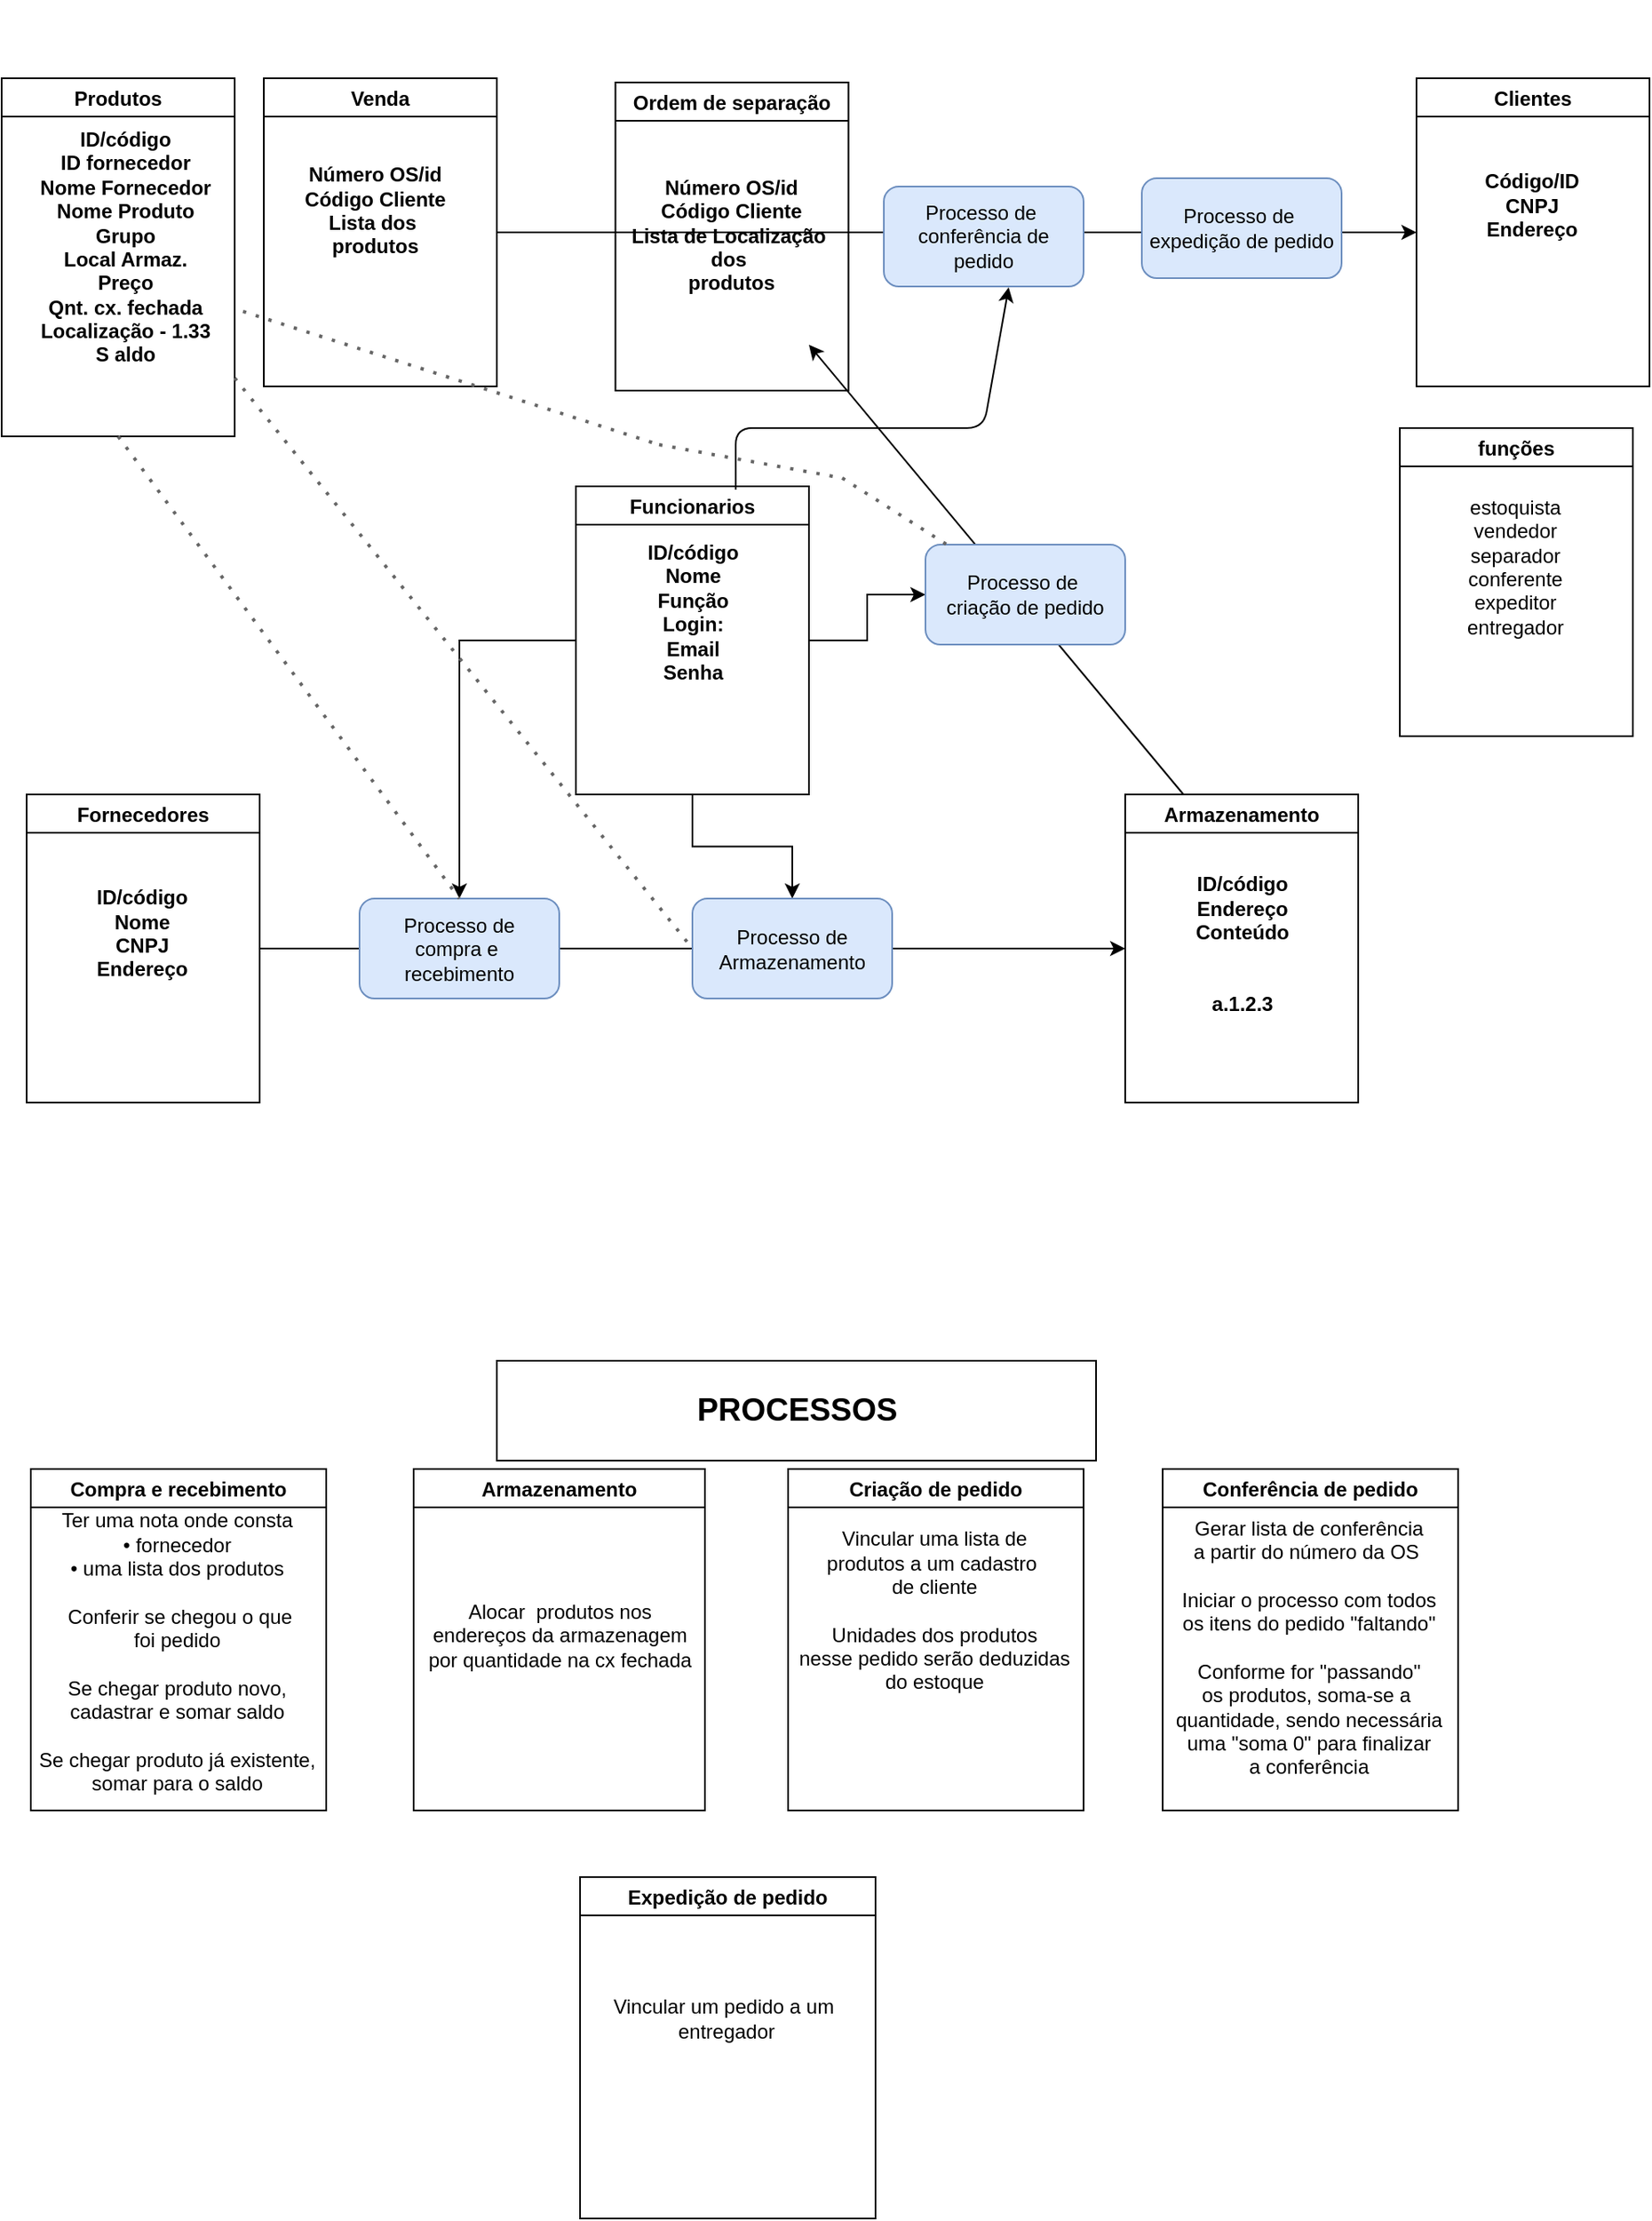 <mxfile version="14.9.8" type="github"><diagram name="Page-1" id="a7904f86-f2b4-8e86-fa97-74104820619b"><mxGraphModel dx="862" dy="1372" grid="1" gridSize="10" guides="1" tooltips="1" connect="1" arrows="1" fold="1" page="1" pageScale="1" pageWidth="1100" pageHeight="850" background="none" math="0" shadow="0"><root><mxCell id="0"/><mxCell id="1" parent="0"/><mxCell id="1UBJReAV8duA_P_XSmKE-22" style="edgeStyle=orthogonalEdgeStyle;rounded=0;orthogonalLoop=1;jettySize=auto;html=1;entryX=0.5;entryY=0;entryDx=0;entryDy=0;" parent="1" source="1UBJReAV8duA_P_XSmKE-1" target="1UBJReAV8duA_P_XSmKE-21" edge="1"><mxGeometry relative="1" as="geometry"/></mxCell><mxCell id="1UBJReAV8duA_P_XSmKE-28" style="edgeStyle=orthogonalEdgeStyle;rounded=0;orthogonalLoop=1;jettySize=auto;html=1;" parent="1" source="1UBJReAV8duA_P_XSmKE-1" target="1UBJReAV8duA_P_XSmKE-27" edge="1"><mxGeometry relative="1" as="geometry"/></mxCell><mxCell id="1UBJReAV8duA_P_XSmKE-30" style="edgeStyle=orthogonalEdgeStyle;rounded=0;orthogonalLoop=1;jettySize=auto;html=1;entryX=0.5;entryY=0;entryDx=0;entryDy=0;" parent="1" source="1UBJReAV8duA_P_XSmKE-1" target="1UBJReAV8duA_P_XSmKE-29" edge="1"><mxGeometry relative="1" as="geometry"/></mxCell><mxCell id="1UBJReAV8duA_P_XSmKE-1" value="Funcionarios" style="swimlane;" parent="1" vertex="1"><mxGeometry x="475" y="215" width="140" height="185" as="geometry"><mxRectangle x="600" y="215" width="130" height="23" as="alternateBounds"/></mxGeometry></mxCell><mxCell id="1UBJReAV8duA_P_XSmKE-5" value="&lt;b&gt;ID/código&lt;/b&gt;&lt;b&gt;&lt;br&gt;Nome&lt;br&gt;Função&lt;br&gt;Login:&lt;br&gt;Email&lt;br&gt;Senha&lt;br&gt;&lt;br&gt;&lt;br&gt;&lt;/b&gt;" style="text;html=1;align=center;verticalAlign=middle;resizable=0;points=[];autosize=1;strokeColor=none;" parent="1UBJReAV8duA_P_XSmKE-1" vertex="1"><mxGeometry x="35" y="30" width="70" height="120" as="geometry"/></mxCell><mxCell id="1UBJReAV8duA_P_XSmKE-18" style="edgeStyle=orthogonalEdgeStyle;rounded=0;orthogonalLoop=1;jettySize=auto;html=1;entryX=0;entryY=0.5;entryDx=0;entryDy=0;" parent="1" source="1UBJReAV8duA_P_XSmKE-3" target="1UBJReAV8duA_P_XSmKE-6" edge="1"><mxGeometry relative="1" as="geometry"/></mxCell><mxCell id="1UBJReAV8duA_P_XSmKE-3" value="Fornecedores" style="swimlane;" parent="1" vertex="1"><mxGeometry x="145" y="400" width="140" height="185" as="geometry"/></mxCell><mxCell id="1UBJReAV8duA_P_XSmKE-4" value="&lt;p style=&quot;margin: 4px 0px 0px&quot;&gt;&lt;/p&gt;&lt;p style=&quot;margin: 0px 0px 0px 8px&quot;&gt;&lt;b&gt;&lt;br&gt;&lt;/b&gt;&lt;/p&gt;&lt;p style=&quot;margin: 0px 0px 0px 8px&quot;&gt;&lt;b&gt;&lt;br&gt;&lt;/b&gt;&lt;/p&gt;&lt;p style=&quot;margin: 0px 0px 0px 8px&quot;&gt;&lt;b&gt;&lt;br&gt;&lt;/b&gt;&lt;/p&gt;&lt;p style=&quot;margin: 0px 0px 0px 8px&quot;&gt;&lt;b&gt;&lt;br&gt;&lt;/b&gt;&lt;/p&gt;&lt;p style=&quot;margin: 0px 0px 0px 8px&quot;&gt;&lt;b&gt;&lt;br&gt;&lt;/b&gt;&lt;/p&gt;&lt;p style=&quot;margin: 0px 0px 0px 8px&quot;&gt;&lt;b&gt;ID/código&lt;/b&gt;&lt;b&gt;&lt;br&gt;&lt;/b&gt;&lt;/p&gt;&lt;p style=&quot;margin: 0px 0px 0px 8px&quot;&gt;&lt;b&gt;Nome&lt;/b&gt;&lt;/p&gt;&lt;p style=&quot;margin: 0px 0px 0px 8px&quot;&gt;&lt;b&gt;CNPJ&lt;/b&gt;&lt;br&gt;&lt;/p&gt;&lt;p style=&quot;margin: 0px 0px 0px 8px&quot;&gt;&lt;b&gt;Endereço&lt;/b&gt;&lt;/p&gt;&lt;p style=&quot;margin: 0px 0px 0px 8px&quot;&gt;&lt;b&gt;&lt;br&gt;&lt;/b&gt;&lt;/p&gt;&lt;p style=&quot;margin: 0px 0px 0px 8px&quot;&gt;&lt;br&gt;&lt;/p&gt;" style="text;html=1;align=center;verticalAlign=middle;resizable=0;points=[];autosize=1;strokeColor=none;" parent="1UBJReAV8duA_P_XSmKE-3" vertex="1"><mxGeometry x="25" y="-20" width="80" height="160" as="geometry"/></mxCell><mxCell id="1UBJReAV8duA_P_XSmKE-6" value="Armazenamento" style="swimlane;" parent="1" vertex="1"><mxGeometry x="805" y="400" width="140" height="185" as="geometry"><mxRectangle x="805" y="400" width="130" height="23" as="alternateBounds"/></mxGeometry></mxCell><mxCell id="1UBJReAV8duA_P_XSmKE-7" value="&lt;b&gt;ID/código&lt;/b&gt;&lt;b&gt;&lt;br&gt;Endereço&lt;br&gt;Conteúdo&lt;br&gt;&lt;br&gt;&lt;br&gt;a.1.2.3&lt;br&gt;&lt;/b&gt;" style="text;html=1;align=center;verticalAlign=middle;resizable=0;points=[];autosize=1;strokeColor=none;" parent="1UBJReAV8duA_P_XSmKE-6" vertex="1"><mxGeometry x="35" y="45" width="70" height="90" as="geometry"/></mxCell><mxCell id="1UBJReAV8duA_P_XSmKE-9" value="Produtos" style="swimlane;" parent="1" vertex="1"><mxGeometry x="130" y="-30" width="140" height="215" as="geometry"/></mxCell><mxCell id="1UBJReAV8duA_P_XSmKE-10" value="&lt;p style=&quot;margin: 4px 0px 0px&quot;&gt;&lt;/p&gt;&lt;p style=&quot;margin: 0px 0px 0px 8px&quot;&gt;&lt;b&gt;&lt;br&gt;&lt;/b&gt;&lt;/p&gt;&lt;p style=&quot;margin: 0px 0px 0px 8px&quot;&gt;&lt;b&gt;&lt;br&gt;&lt;/b&gt;&lt;/p&gt;&lt;p style=&quot;margin: 0px 0px 0px 8px&quot;&gt;&lt;b&gt;&lt;br&gt;&lt;/b&gt;&lt;/p&gt;&lt;p style=&quot;margin: 0px 0px 0px 8px&quot;&gt;&lt;b&gt;&lt;br&gt;&lt;/b&gt;&lt;/p&gt;&lt;p style=&quot;margin: 0px 0px 0px 8px&quot;&gt;&lt;b&gt;&lt;br&gt;&lt;/b&gt;&lt;/p&gt;&lt;p style=&quot;margin: 0px 0px 0px 8px&quot;&gt;&lt;b&gt;ID/código&lt;/b&gt;&lt;b&gt;&lt;br&gt;&lt;/b&gt;&lt;/p&gt;&lt;p style=&quot;margin: 0px 0px 0px 8px&quot;&gt;&lt;b&gt;ID fornecedor&lt;/b&gt;&lt;/p&gt;&lt;p style=&quot;margin: 0px 0px 0px 8px&quot;&gt;&lt;b&gt;Nome Fornecedor&lt;/b&gt;&lt;/p&gt;&lt;p style=&quot;margin: 0px 0px 0px 8px&quot;&gt;&lt;b&gt;Nome Produto&lt;/b&gt;&lt;/p&gt;&lt;p style=&quot;margin: 0px 0px 0px 8px&quot;&gt;&lt;b&gt;Grupo&lt;/b&gt;&lt;/p&gt;&lt;p style=&quot;margin: 0px 0px 0px 8px&quot;&gt;&lt;b&gt;Local Armaz.&lt;/b&gt;&lt;/p&gt;&lt;p style=&quot;margin: 0px 0px 0px 8px&quot;&gt;&lt;b&gt;Preço&lt;/b&gt;&lt;/p&gt;&lt;p style=&quot;margin: 0px 0px 0px 8px&quot;&gt;&lt;b&gt;Qnt. cx. fechada&lt;/b&gt;&lt;/p&gt;&lt;p style=&quot;margin: 0px 0px 0px 8px&quot;&gt;&lt;b&gt;Localização - 1.33&lt;/b&gt;&lt;/p&gt;&lt;p style=&quot;margin: 0px 0px 0px 8px&quot;&gt;&lt;b&gt;S&amp;nbsp;&lt;/b&gt;&lt;b&gt;aldo&lt;/b&gt;&lt;/p&gt;&lt;p style=&quot;margin: 0px 0px 0px 8px&quot;&gt;&lt;br&gt;&lt;/p&gt;&lt;p style=&quot;margin: 0px 0px 0px 8px&quot;&gt;&lt;b&gt;&lt;br&gt;&lt;/b&gt;&lt;/p&gt;&lt;p style=&quot;margin: 0px 0px 0px 8px&quot;&gt;&lt;br&gt;&lt;/p&gt;" style="text;html=1;align=center;verticalAlign=middle;resizable=0;points=[];autosize=1;strokeColor=none;" parent="1UBJReAV8duA_P_XSmKE-9" vertex="1"><mxGeometry x="5" y="-45" width="130" height="260" as="geometry"/></mxCell><mxCell id="1UBJReAV8duA_P_XSmKE-38" style="edgeStyle=orthogonalEdgeStyle;rounded=0;orthogonalLoop=1;jettySize=auto;html=1;entryX=0;entryY=0.5;entryDx=0;entryDy=0;" parent="1" source="1UBJReAV8duA_P_XSmKE-12" target="1UBJReAV8duA_P_XSmKE-15" edge="1"><mxGeometry relative="1" as="geometry"/></mxCell><mxCell id="1UBJReAV8duA_P_XSmKE-12" value="Venda" style="swimlane;" parent="1" vertex="1"><mxGeometry x="287.5" y="-30" width="140" height="185" as="geometry"/></mxCell><mxCell id="1UBJReAV8duA_P_XSmKE-13" value="&lt;p style=&quot;margin: 4px 0px 0px&quot;&gt;&lt;/p&gt;&lt;p style=&quot;margin: 0px 0px 0px 8px&quot;&gt;&lt;b&gt;&lt;br&gt;&lt;/b&gt;&lt;/p&gt;&lt;p style=&quot;margin: 0px 0px 0px 8px&quot;&gt;&lt;b&gt;&lt;br&gt;&lt;/b&gt;&lt;/p&gt;&lt;p style=&quot;margin: 0px 0px 0px 8px&quot;&gt;&lt;b&gt;&lt;br&gt;&lt;/b&gt;&lt;/p&gt;&lt;p style=&quot;margin: 0px 0px 0px 8px&quot;&gt;&lt;b&gt;&lt;br&gt;&lt;/b&gt;&lt;/p&gt;&lt;p style=&quot;margin: 0px 0px 0px 8px&quot;&gt;&lt;b&gt;&lt;br&gt;&lt;/b&gt;&lt;/p&gt;&lt;p style=&quot;margin: 0px 0px 0px 8px&quot;&gt;&lt;b&gt;Número OS/id&lt;/b&gt;&lt;b&gt;&lt;br&gt;&lt;/b&gt;&lt;/p&gt;&lt;p style=&quot;margin: 0px 0px 0px 8px&quot;&gt;&lt;b&gt;Código Cliente&lt;/b&gt;&lt;/p&gt;&lt;p style=&quot;margin: 0px 0px 0px 8px&quot;&gt;&lt;b&gt;Lista&amp;nbsp;&lt;/b&gt;&lt;b&gt;dos&amp;nbsp;&lt;/b&gt;&lt;/p&gt;&lt;p style=&quot;margin: 0px 0px 0px 8px&quot;&gt;&lt;b&gt;produtos&lt;/b&gt;&lt;/p&gt;&lt;p style=&quot;margin: 0px 0px 0px 8px&quot;&gt;&lt;b&gt;&lt;br&gt;&lt;/b&gt;&lt;/p&gt;&lt;p style=&quot;margin: 0px 0px 0px 8px&quot;&gt;&lt;b&gt;&lt;br&gt;&lt;/b&gt;&lt;/p&gt;&lt;p style=&quot;margin: 0px 0px 0px 8px&quot;&gt;&lt;br&gt;&lt;/p&gt;" style="text;html=1;align=center;verticalAlign=middle;resizable=0;points=[];autosize=1;strokeColor=none;" parent="1UBJReAV8duA_P_XSmKE-12" vertex="1"><mxGeometry x="7.5" y="-27.5" width="110" height="180" as="geometry"/></mxCell><mxCell id="1UBJReAV8duA_P_XSmKE-15" value="Clientes" style="swimlane;" parent="1" vertex="1"><mxGeometry x="980" y="-30" width="140" height="185" as="geometry"><mxRectangle x="920" y="-30" width="80" height="23" as="alternateBounds"/></mxGeometry></mxCell><mxCell id="1UBJReAV8duA_P_XSmKE-16" value="&lt;p style=&quot;margin: 4px 0px 0px&quot;&gt;&lt;/p&gt;&lt;p style=&quot;margin: 0px 0px 0px 8px&quot;&gt;&lt;b&gt;&lt;br&gt;&lt;/b&gt;&lt;/p&gt;&lt;p style=&quot;margin: 0px 0px 0px 8px&quot;&gt;&lt;b&gt;&lt;br&gt;&lt;/b&gt;&lt;/p&gt;&lt;p style=&quot;margin: 0px 0px 0px 8px&quot;&gt;&lt;b&gt;&lt;br&gt;&lt;/b&gt;&lt;/p&gt;&lt;p style=&quot;margin: 0px 0px 0px 8px&quot;&gt;&lt;br&gt;&lt;/p&gt;&lt;p style=&quot;margin: 0px 0px 0px 8px&quot;&gt;&lt;b&gt;Código/ID&lt;/b&gt;&lt;/p&gt;&lt;p style=&quot;margin: 0px 0px 0px 8px&quot;&gt;&lt;b&gt;CNPJ&lt;/b&gt;&lt;/p&gt;&lt;p style=&quot;margin: 0px 0px 0px 8px&quot;&gt;&lt;b&gt;Endereço&lt;/b&gt;&lt;/p&gt;&lt;p style=&quot;margin: 0px 0px 0px 8px&quot;&gt;&lt;b&gt;&lt;br&gt;&lt;/b&gt;&lt;/p&gt;&lt;p style=&quot;margin: 0px 0px 0px 8px&quot;&gt;&lt;br&gt;&lt;/p&gt;" style="text;html=1;align=center;verticalAlign=middle;resizable=0;points=[];autosize=1;strokeColor=none;" parent="1UBJReAV8duA_P_XSmKE-15" vertex="1"><mxGeometry x="25" y="-10" width="80" height="140" as="geometry"/></mxCell><mxCell id="1UBJReAV8duA_P_XSmKE-21" value="Processo de&lt;br&gt;Armazenamento" style="rounded=1;whiteSpace=wrap;html=1;fillColor=#dae8fc;strokeColor=#6c8ebf;" parent="1" vertex="1"><mxGeometry x="545" y="462.5" width="120" height="60" as="geometry"/></mxCell><mxCell id="1UBJReAV8duA_P_XSmKE-26" value="" style="endArrow=classic;html=1;exitX=0.25;exitY=0;exitDx=0;exitDy=0;" parent="1" source="1UBJReAV8duA_P_XSmKE-6" edge="1"><mxGeometry width="50" height="50" relative="1" as="geometry"><mxPoint x="805" y="400" as="sourcePoint"/><mxPoint x="615" y="130" as="targetPoint"/></mxGeometry></mxCell><mxCell id="1UBJReAV8duA_P_XSmKE-27" value="Processo de&amp;nbsp;&lt;br&gt;criação de pedido" style="rounded=1;whiteSpace=wrap;html=1;fillColor=#dae8fc;strokeColor=#6c8ebf;" parent="1" vertex="1"><mxGeometry x="685" y="250" width="120" height="60" as="geometry"/></mxCell><mxCell id="1UBJReAV8duA_P_XSmKE-29" value="Processo de&lt;br&gt;compra e&amp;nbsp;&lt;br&gt;recebimento" style="rounded=1;whiteSpace=wrap;html=1;fillColor=#dae8fc;strokeColor=#6c8ebf;" parent="1" vertex="1"><mxGeometry x="345" y="462.5" width="120" height="60" as="geometry"/></mxCell><mxCell id="1UBJReAV8duA_P_XSmKE-31" value="" style="endArrow=none;dashed=1;html=1;dashPattern=1 3;strokeWidth=2;exitX=0.5;exitY=1;exitDx=0;exitDy=0;entryX=0.5;entryY=0;entryDx=0;entryDy=0;fillColor=#f5f5f5;strokeColor=#666666;" parent="1" source="1UBJReAV8duA_P_XSmKE-9" target="1UBJReAV8duA_P_XSmKE-29" edge="1"><mxGeometry width="50" height="50" relative="1" as="geometry"><mxPoint x="455" y="240" as="sourcePoint"/><mxPoint x="505" y="190" as="targetPoint"/></mxGeometry></mxCell><mxCell id="1UBJReAV8duA_P_XSmKE-32" value="" style="endArrow=none;dashed=1;html=1;dashPattern=1 3;strokeWidth=2;exitX=0.5;exitY=1;exitDx=0;exitDy=0;entryX=0;entryY=0.5;entryDx=0;entryDy=0;fillColor=#f5f5f5;strokeColor=#666666;" parent="1" target="1UBJReAV8duA_P_XSmKE-21" edge="1"><mxGeometry width="50" height="50" relative="1" as="geometry"><mxPoint x="270" y="150" as="sourcePoint"/><mxPoint x="475" y="457.5" as="targetPoint"/></mxGeometry></mxCell><mxCell id="1UBJReAV8duA_P_XSmKE-34" value="" style="endArrow=none;dashed=1;html=1;dashPattern=1 3;strokeWidth=2;fillColor=#f5f5f5;strokeColor=#666666;" parent="1" edge="1"><mxGeometry width="50" height="50" relative="1" as="geometry"><mxPoint x="275" y="110" as="sourcePoint"/><mxPoint x="525" y="190" as="targetPoint"/></mxGeometry></mxCell><mxCell id="1UBJReAV8duA_P_XSmKE-35" value="" style="endArrow=none;dashed=1;html=1;dashPattern=1 3;strokeWidth=2;fillColor=#f5f5f5;strokeColor=#666666;" parent="1" edge="1"><mxGeometry width="50" height="50" relative="1" as="geometry"><mxPoint x="525" y="190" as="sourcePoint"/><mxPoint x="635" y="210" as="targetPoint"/></mxGeometry></mxCell><mxCell id="1UBJReAV8duA_P_XSmKE-36" value="" style="endArrow=none;dashed=1;html=1;dashPattern=1 3;strokeWidth=2;fillColor=#f5f5f5;strokeColor=#666666;" parent="1" target="1UBJReAV8duA_P_XSmKE-27" edge="1"><mxGeometry width="50" height="50" relative="1" as="geometry"><mxPoint x="635" y="210" as="sourcePoint"/><mxPoint x="745" y="230" as="targetPoint"/></mxGeometry></mxCell><mxCell id="1UBJReAV8duA_P_XSmKE-39" value="Processo de&amp;nbsp;&lt;br&gt;conferência de pedido" style="rounded=1;whiteSpace=wrap;html=1;fillColor=#dae8fc;strokeColor=#6c8ebf;" parent="1" vertex="1"><mxGeometry x="660" y="35" width="120" height="60" as="geometry"/></mxCell><mxCell id="1UBJReAV8duA_P_XSmKE-40" value="" style="endArrow=classic;html=1;exitX=0.686;exitY=0.011;exitDx=0;exitDy=0;exitPerimeter=0;entryX=0.625;entryY=1.008;entryDx=0;entryDy=0;entryPerimeter=0;" parent="1" source="1UBJReAV8duA_P_XSmKE-1" target="1UBJReAV8duA_P_XSmKE-39" edge="1"><mxGeometry width="50" height="50" relative="1" as="geometry"><mxPoint x="615" y="270" as="sourcePoint"/><mxPoint x="715" y="180" as="targetPoint"/><Array as="points"><mxPoint x="571" y="180"/><mxPoint x="720" y="180"/></Array></mxGeometry></mxCell><mxCell id="1UBJReAV8duA_P_XSmKE-46" value="Compra e recebimento" style="swimlane;" parent="1" vertex="1"><mxGeometry x="147.5" y="805" width="177.5" height="205" as="geometry"/></mxCell><mxCell id="1UBJReAV8duA_P_XSmKE-47" value="Ter uma nota onde consta&lt;br&gt;• fornecedor&lt;br&gt;• uma lista dos produtos&lt;br&gt;&lt;br&gt;&amp;nbsp;Conferir se chegou o que &lt;br&gt;foi pedido&lt;br&gt;&lt;br&gt;Se chegar produto novo,&lt;br&gt;cadastrar e somar saldo&lt;br&gt;&lt;br&gt;Se chegar produto já existente,&lt;br&gt;somar para o saldo" style="text;html=1;align=center;verticalAlign=middle;resizable=0;points=[];autosize=1;strokeColor=none;" parent="1UBJReAV8duA_P_XSmKE-46" vertex="1"><mxGeometry x="-2.5" y="25" width="180" height="170" as="geometry"/></mxCell><mxCell id="1UBJReAV8duA_P_XSmKE-48" value="&lt;font size=&quot;1&quot;&gt;&lt;b style=&quot;font-size: 19px&quot;&gt;PROCESSOS&lt;/b&gt;&lt;/font&gt;" style="rounded=0;whiteSpace=wrap;html=1;" parent="1" vertex="1"><mxGeometry x="427.5" y="740" width="360" height="60" as="geometry"/></mxCell><mxCell id="1UBJReAV8duA_P_XSmKE-49" value="Armazenamento" style="swimlane;" parent="1" vertex="1"><mxGeometry x="377.5" y="805" width="175" height="205" as="geometry"/></mxCell><mxCell id="1UBJReAV8duA_P_XSmKE-51" value="Alocar&amp;nbsp; produtos nos&lt;br&gt;endereços da armazenagem&lt;br&gt;por quantidade na cx fechada&lt;br&gt;" style="text;html=1;align=center;verticalAlign=middle;resizable=0;points=[];autosize=1;strokeColor=none;" parent="1UBJReAV8duA_P_XSmKE-49" vertex="1"><mxGeometry x="2.5" y="75" width="170" height="50" as="geometry"/></mxCell><mxCell id="1UBJReAV8duA_P_XSmKE-52" value="Criação de pedido" style="swimlane;" parent="1" vertex="1"><mxGeometry x="602.5" y="805" width="177.5" height="205" as="geometry"/></mxCell><mxCell id="1UBJReAV8duA_P_XSmKE-53" value="Vincular uma lista de&lt;br&gt;produtos a um cadastro&amp;nbsp;&lt;br&gt;de cliente&lt;br&gt;&lt;br&gt;Unidades dos produtos&lt;br&gt;nesse pedido serão deduzidas&lt;br&gt;do estoque" style="text;html=1;align=center;verticalAlign=middle;resizable=0;points=[];autosize=1;strokeColor=none;" parent="1UBJReAV8duA_P_XSmKE-52" vertex="1"><mxGeometry x="-2.5" y="35" width="180" height="100" as="geometry"/></mxCell><mxCell id="1UBJReAV8duA_P_XSmKE-54" value="Conferência de pedido" style="swimlane;" parent="1" vertex="1"><mxGeometry x="827.5" y="805" width="177.5" height="205" as="geometry"/></mxCell><mxCell id="1UBJReAV8duA_P_XSmKE-55" value="&lt;br&gt;Gerar lista de conferência&lt;br&gt;a partir do número da OS&amp;nbsp;&lt;br&gt;&lt;br&gt;Iniciar o processo com todos&lt;br&gt;os itens do pedido &quot;faltando&quot;&lt;br&gt;&lt;br&gt;Conforme for &quot;passando&quot;&lt;br&gt;os produtos, soma-se a&amp;nbsp;&lt;br&gt;quantidade, sendo necessária&lt;br&gt;uma &quot;soma 0&quot; para finalizar&lt;br&gt;a conferência" style="text;html=1;align=center;verticalAlign=middle;resizable=0;points=[];autosize=1;strokeColor=none;" parent="1UBJReAV8duA_P_XSmKE-54" vertex="1"><mxGeometry x="-2.5" y="15" width="180" height="170" as="geometry"/></mxCell><mxCell id="1UBJReAV8duA_P_XSmKE-60" value="Processo de&amp;nbsp;&lt;br&gt;expedição de pedido" style="rounded=1;whiteSpace=wrap;html=1;fillColor=#dae8fc;strokeColor=#6c8ebf;" parent="1" vertex="1"><mxGeometry x="815" y="30" width="120" height="60" as="geometry"/></mxCell><mxCell id="1UBJReAV8duA_P_XSmKE-61" value="Expedição de pedido" style="swimlane;" parent="1" vertex="1"><mxGeometry x="477.5" y="1050" width="177.5" height="205" as="geometry"/></mxCell><mxCell id="1UBJReAV8duA_P_XSmKE-62" value="Vincular um pedido a um&amp;nbsp;&lt;br&gt;entregador" style="text;html=1;align=center;verticalAlign=middle;resizable=0;points=[];autosize=1;strokeColor=none;" parent="1UBJReAV8duA_P_XSmKE-61" vertex="1"><mxGeometry x="12.5" y="70" width="150" height="30" as="geometry"/></mxCell><mxCell id="1UBJReAV8duA_P_XSmKE-65" value="Ordem de separação" style="swimlane;" parent="1" vertex="1"><mxGeometry x="498.75" y="-27.5" width="140" height="185" as="geometry"/></mxCell><mxCell id="1UBJReAV8duA_P_XSmKE-66" value="&lt;p style=&quot;margin: 4px 0px 0px&quot;&gt;&lt;/p&gt;&lt;p style=&quot;margin: 0px 0px 0px 8px&quot;&gt;&lt;b&gt;&lt;br&gt;&lt;/b&gt;&lt;/p&gt;&lt;p style=&quot;margin: 0px 0px 0px 8px&quot;&gt;&lt;b&gt;&lt;br&gt;&lt;/b&gt;&lt;/p&gt;&lt;p style=&quot;margin: 0px 0px 0px 8px&quot;&gt;&lt;b&gt;&lt;br&gt;&lt;/b&gt;&lt;/p&gt;&lt;p style=&quot;margin: 0px 0px 0px 8px&quot;&gt;&lt;b&gt;&lt;br&gt;&lt;/b&gt;&lt;/p&gt;&lt;p style=&quot;margin: 0px 0px 0px 8px&quot;&gt;&lt;b&gt;&lt;br&gt;&lt;/b&gt;&lt;/p&gt;&lt;p style=&quot;margin: 0px 0px 0px 8px&quot;&gt;&lt;b&gt;Número OS/id&lt;/b&gt;&lt;b&gt;&lt;br&gt;&lt;/b&gt;&lt;/p&gt;&lt;p style=&quot;margin: 0px 0px 0px 8px&quot;&gt;&lt;b&gt;Código Cliente&lt;/b&gt;&lt;/p&gt;&lt;p style=&quot;margin: 0px 0px 0px 8px&quot;&gt;&lt;b&gt;Lista de Localização&amp;nbsp;&lt;/b&gt;&lt;/p&gt;&lt;p style=&quot;margin: 0px 0px 0px 8px&quot;&gt;&lt;b&gt;dos&amp;nbsp;&lt;/b&gt;&lt;/p&gt;&lt;p style=&quot;margin: 0px 0px 0px 8px&quot;&gt;&lt;b&gt;produtos&lt;/b&gt;&lt;/p&gt;&lt;p style=&quot;margin: 0px 0px 0px 8px&quot;&gt;&lt;b&gt;&lt;br&gt;&lt;/b&gt;&lt;/p&gt;&lt;p style=&quot;margin: 0px 0px 0px 8px&quot;&gt;&lt;b&gt;&lt;br&gt;&lt;/b&gt;&lt;/p&gt;&lt;p style=&quot;margin: 0px 0px 0px 8px&quot;&gt;&lt;br&gt;&lt;/p&gt;" style="text;html=1;align=center;verticalAlign=middle;resizable=0;points=[];autosize=1;strokeColor=none;" parent="1UBJReAV8duA_P_XSmKE-65" vertex="1"><mxGeometry x="-5" y="-20" width="140" height="190" as="geometry"/></mxCell><mxCell id="1UBJReAV8duA_P_XSmKE-67" value="funções" style="swimlane;" parent="1" vertex="1"><mxGeometry x="970" y="180" width="140" height="185" as="geometry"><mxRectangle x="920" y="-30" width="80" height="23" as="alternateBounds"/></mxGeometry></mxCell><mxCell id="1UBJReAV8duA_P_XSmKE-68" value="&lt;p style=&quot;margin: 4px 0px 0px&quot;&gt;&lt;/p&gt;&lt;p style=&quot;margin: 0px 0px 0px 8px&quot;&gt;&lt;br&gt;&lt;/p&gt;&lt;p style=&quot;margin: 0px 0px 0px 8px&quot;&gt;&lt;br&gt;&lt;/p&gt;&lt;p style=&quot;margin: 0px 0px 0px 8px&quot;&gt;&lt;br&gt;&lt;/p&gt;&lt;p style=&quot;margin: 0px 0px 0px 8px&quot;&gt;&lt;br&gt;&lt;/p&gt;&lt;p style=&quot;margin: 0px 0px 0px 8px&quot;&gt;estoquista&lt;/p&gt;&lt;p style=&quot;margin: 0px 0px 0px 8px&quot;&gt;vendedor&lt;/p&gt;&lt;p style=&quot;margin: 0px 0px 0px 8px&quot;&gt;separador&lt;/p&gt;&lt;p style=&quot;margin: 0px 0px 0px 8px&quot;&gt;conferente&lt;/p&gt;&lt;p style=&quot;margin: 0px 0px 0px 8px&quot;&gt;expeditor&lt;/p&gt;&lt;p style=&quot;margin: 0px 0px 0px 8px&quot;&gt;entregador&lt;/p&gt;&lt;p style=&quot;margin: 0px 0px 0px 8px&quot;&gt;&lt;br&gt;&lt;/p&gt;" style="text;html=1;align=center;verticalAlign=middle;resizable=0;points=[];autosize=1;strokeColor=none;" parent="1UBJReAV8duA_P_XSmKE-67" vertex="1"><mxGeometry x="25" y="-20" width="80" height="160" as="geometry"/></mxCell></root></mxGraphModel></diagram></mxfile>